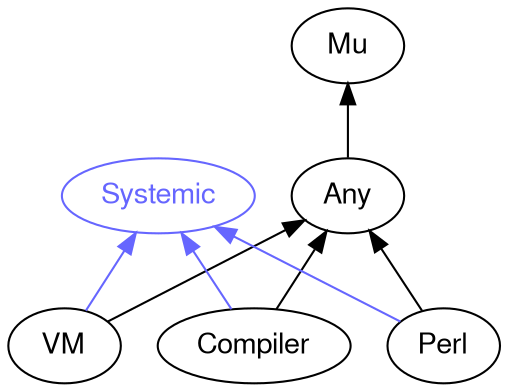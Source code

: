 digraph "perl6-type-graph" {
    rankdir=BT;
    splines=polyline;
    overlap=false; 
    // Types
    "Systemic" [color="#6666FF", fontcolor="#6666FF", href="/type/Systemic", fontname="FreeSans"];
    "Mu" [color="#000000", fontcolor="#000000", href="/type/Mu", fontname="FreeSans"];
    "Any" [color="#000000", fontcolor="#000000", href="/type/Any", fontname="FreeSans"];
    "VM" [color="#000000", fontcolor="#000000", href="/type/VM", fontname="FreeSans"];
    "Compiler" [color="#000000", fontcolor="#000000", href="/type/Compiler", fontname="FreeSans"];
    "Perl" [color="#000000", fontcolor="#000000", href="/type/Perl", fontname="FreeSans"];

    // Superclasses
    "Any" -> "Mu" [color="#000000"];
    "VM" -> "Any" [color="#000000"];
    "Compiler" -> "Any" [color="#000000"];
    "Perl" -> "Any" [color="#000000"];

    // Roles
    "VM" -> "Systemic" [color="#6666FF"];
    "Compiler" -> "Systemic" [color="#6666FF"];
    "Perl" -> "Systemic" [color="#6666FF"];
}
